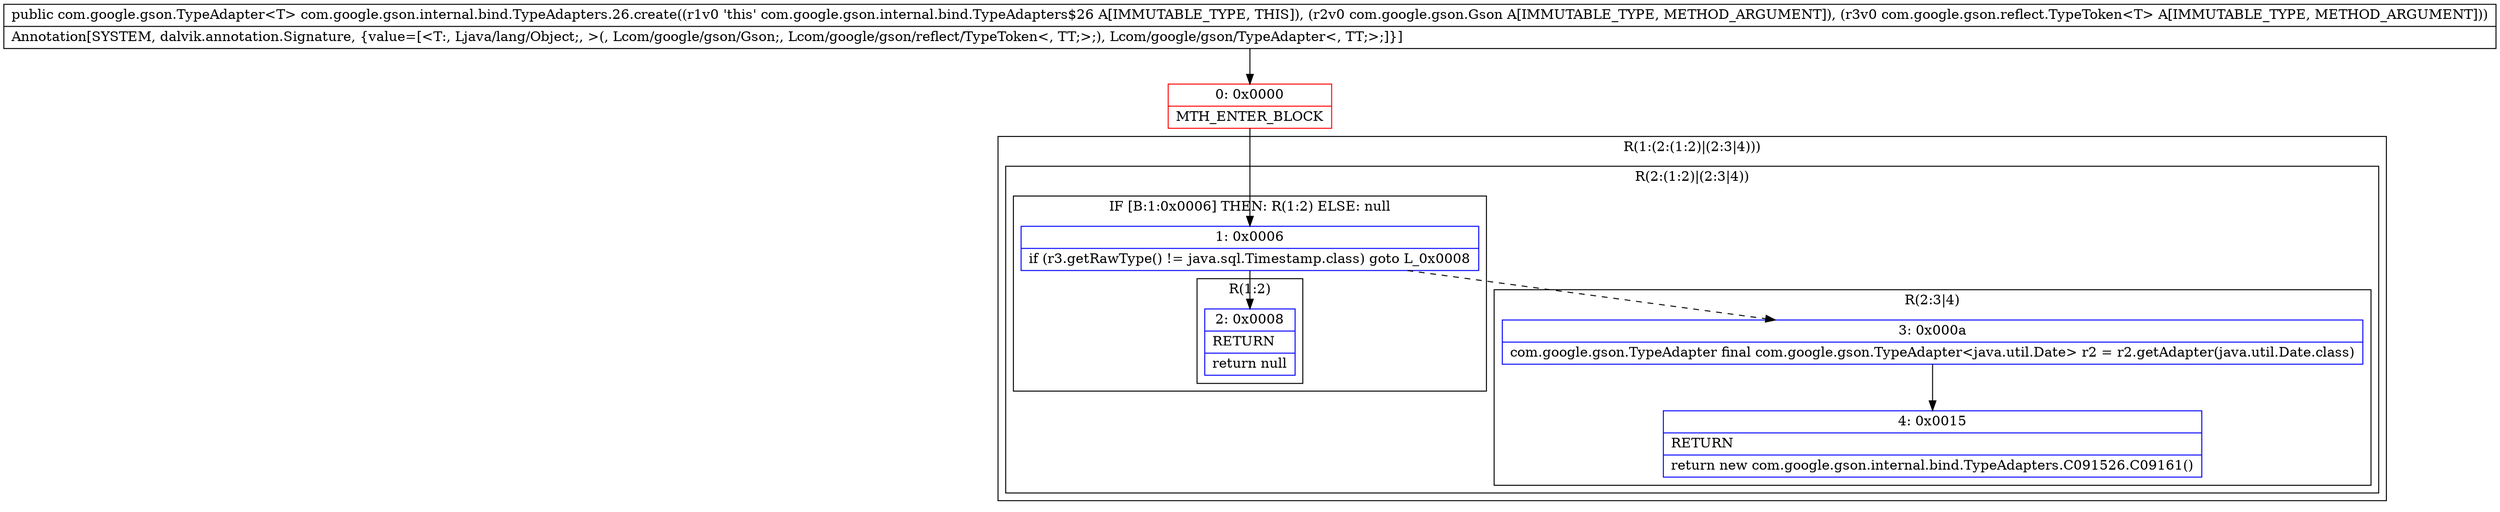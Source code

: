digraph "CFG forcom.google.gson.internal.bind.TypeAdapters.26.create(Lcom\/google\/gson\/Gson;Lcom\/google\/gson\/reflect\/TypeToken;)Lcom\/google\/gson\/TypeAdapter;" {
subgraph cluster_Region_1627872310 {
label = "R(1:(2:(1:2)|(2:3|4)))";
node [shape=record,color=blue];
subgraph cluster_Region_1827947083 {
label = "R(2:(1:2)|(2:3|4))";
node [shape=record,color=blue];
subgraph cluster_IfRegion_822508262 {
label = "IF [B:1:0x0006] THEN: R(1:2) ELSE: null";
node [shape=record,color=blue];
Node_1 [shape=record,label="{1\:\ 0x0006|if (r3.getRawType() != java.sql.Timestamp.class) goto L_0x0008\l}"];
subgraph cluster_Region_592038959 {
label = "R(1:2)";
node [shape=record,color=blue];
Node_2 [shape=record,label="{2\:\ 0x0008|RETURN\l|return null\l}"];
}
}
subgraph cluster_Region_1450979003 {
label = "R(2:3|4)";
node [shape=record,color=blue];
Node_3 [shape=record,label="{3\:\ 0x000a|com.google.gson.TypeAdapter final com.google.gson.TypeAdapter\<java.util.Date\> r2 = r2.getAdapter(java.util.Date.class)\l}"];
Node_4 [shape=record,label="{4\:\ 0x0015|RETURN\l|return new com.google.gson.internal.bind.TypeAdapters.C091526.C09161()\l}"];
}
}
}
Node_0 [shape=record,color=red,label="{0\:\ 0x0000|MTH_ENTER_BLOCK\l}"];
MethodNode[shape=record,label="{public com.google.gson.TypeAdapter\<T\> com.google.gson.internal.bind.TypeAdapters.26.create((r1v0 'this' com.google.gson.internal.bind.TypeAdapters$26 A[IMMUTABLE_TYPE, THIS]), (r2v0 com.google.gson.Gson A[IMMUTABLE_TYPE, METHOD_ARGUMENT]), (r3v0 com.google.gson.reflect.TypeToken\<T\> A[IMMUTABLE_TYPE, METHOD_ARGUMENT]))  | Annotation[SYSTEM, dalvik.annotation.Signature, \{value=[\<T:, Ljava\/lang\/Object;, \>(, Lcom\/google\/gson\/Gson;, Lcom\/google\/gson\/reflect\/TypeToken\<, TT;\>;), Lcom\/google\/gson\/TypeAdapter\<, TT;\>;]\}]\l}"];
MethodNode -> Node_0;
Node_1 -> Node_2;
Node_1 -> Node_3[style=dashed];
Node_3 -> Node_4;
Node_0 -> Node_1;
}

